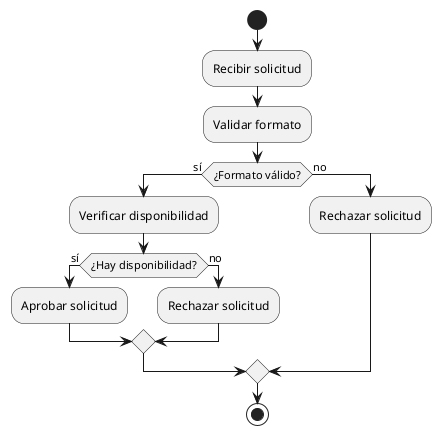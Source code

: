 @startuml
start
:Recibir solicitud;
:Validar formato;
if (¿Formato válido?) then (sí)
  :Verificar disponibilidad;
  if (¿Hay disponibilidad?) then (sí)
    :Aprobar solicitud;
  else (no)
    :Rechazar solicitud;
  endif
else (no)
  :Rechazar solicitud;
endif
stop
@enduml